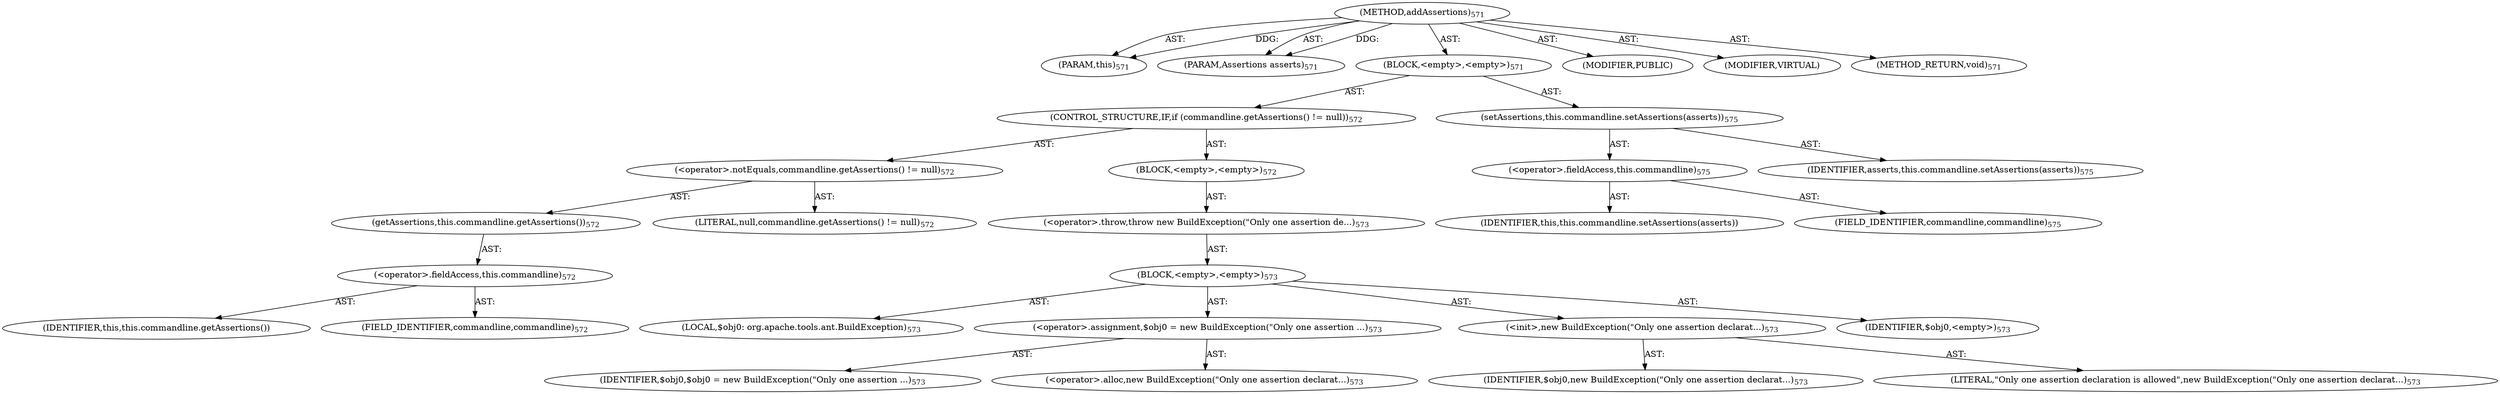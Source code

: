 digraph "addAssertions" {  
"111669149724" [label = <(METHOD,addAssertions)<SUB>571</SUB>> ]
"115964117055" [label = <(PARAM,this)<SUB>571</SUB>> ]
"115964117056" [label = <(PARAM,Assertions asserts)<SUB>571</SUB>> ]
"25769803810" [label = <(BLOCK,&lt;empty&gt;,&lt;empty&gt;)<SUB>571</SUB>> ]
"47244640262" [label = <(CONTROL_STRUCTURE,IF,if (commandline.getAssertions() != null))<SUB>572</SUB>> ]
"30064771181" [label = <(&lt;operator&gt;.notEquals,commandline.getAssertions() != null)<SUB>572</SUB>> ]
"30064771182" [label = <(getAssertions,this.commandline.getAssertions())<SUB>572</SUB>> ]
"30064771183" [label = <(&lt;operator&gt;.fieldAccess,this.commandline)<SUB>572</SUB>> ]
"68719476898" [label = <(IDENTIFIER,this,this.commandline.getAssertions())> ]
"55834574869" [label = <(FIELD_IDENTIFIER,commandline,commandline)<SUB>572</SUB>> ]
"90194313228" [label = <(LITERAL,null,commandline.getAssertions() != null)<SUB>572</SUB>> ]
"25769803811" [label = <(BLOCK,&lt;empty&gt;,&lt;empty&gt;)<SUB>572</SUB>> ]
"30064771184" [label = <(&lt;operator&gt;.throw,throw new BuildException(&quot;Only one assertion de...)<SUB>573</SUB>> ]
"25769803812" [label = <(BLOCK,&lt;empty&gt;,&lt;empty&gt;)<SUB>573</SUB>> ]
"94489280528" [label = <(LOCAL,$obj0: org.apache.tools.ant.BuildException)<SUB>573</SUB>> ]
"30064771185" [label = <(&lt;operator&gt;.assignment,$obj0 = new BuildException(&quot;Only one assertion ...)<SUB>573</SUB>> ]
"68719476899" [label = <(IDENTIFIER,$obj0,$obj0 = new BuildException(&quot;Only one assertion ...)<SUB>573</SUB>> ]
"30064771186" [label = <(&lt;operator&gt;.alloc,new BuildException(&quot;Only one assertion declarat...)<SUB>573</SUB>> ]
"30064771187" [label = <(&lt;init&gt;,new BuildException(&quot;Only one assertion declarat...)<SUB>573</SUB>> ]
"68719476900" [label = <(IDENTIFIER,$obj0,new BuildException(&quot;Only one assertion declarat...)<SUB>573</SUB>> ]
"90194313229" [label = <(LITERAL,&quot;Only one assertion declaration is allowed&quot;,new BuildException(&quot;Only one assertion declarat...)<SUB>573</SUB>> ]
"68719476901" [label = <(IDENTIFIER,$obj0,&lt;empty&gt;)<SUB>573</SUB>> ]
"30064771188" [label = <(setAssertions,this.commandline.setAssertions(asserts))<SUB>575</SUB>> ]
"30064771189" [label = <(&lt;operator&gt;.fieldAccess,this.commandline)<SUB>575</SUB>> ]
"68719476902" [label = <(IDENTIFIER,this,this.commandline.setAssertions(asserts))> ]
"55834574870" [label = <(FIELD_IDENTIFIER,commandline,commandline)<SUB>575</SUB>> ]
"68719476903" [label = <(IDENTIFIER,asserts,this.commandline.setAssertions(asserts))<SUB>575</SUB>> ]
"133143986253" [label = <(MODIFIER,PUBLIC)> ]
"133143986254" [label = <(MODIFIER,VIRTUAL)> ]
"128849018908" [label = <(METHOD_RETURN,void)<SUB>571</SUB>> ]
  "111669149724" -> "115964117055"  [ label = "AST: "] 
  "111669149724" -> "115964117056"  [ label = "AST: "] 
  "111669149724" -> "25769803810"  [ label = "AST: "] 
  "111669149724" -> "133143986253"  [ label = "AST: "] 
  "111669149724" -> "133143986254"  [ label = "AST: "] 
  "111669149724" -> "128849018908"  [ label = "AST: "] 
  "25769803810" -> "47244640262"  [ label = "AST: "] 
  "25769803810" -> "30064771188"  [ label = "AST: "] 
  "47244640262" -> "30064771181"  [ label = "AST: "] 
  "47244640262" -> "25769803811"  [ label = "AST: "] 
  "30064771181" -> "30064771182"  [ label = "AST: "] 
  "30064771181" -> "90194313228"  [ label = "AST: "] 
  "30064771182" -> "30064771183"  [ label = "AST: "] 
  "30064771183" -> "68719476898"  [ label = "AST: "] 
  "30064771183" -> "55834574869"  [ label = "AST: "] 
  "25769803811" -> "30064771184"  [ label = "AST: "] 
  "30064771184" -> "25769803812"  [ label = "AST: "] 
  "25769803812" -> "94489280528"  [ label = "AST: "] 
  "25769803812" -> "30064771185"  [ label = "AST: "] 
  "25769803812" -> "30064771187"  [ label = "AST: "] 
  "25769803812" -> "68719476901"  [ label = "AST: "] 
  "30064771185" -> "68719476899"  [ label = "AST: "] 
  "30064771185" -> "30064771186"  [ label = "AST: "] 
  "30064771187" -> "68719476900"  [ label = "AST: "] 
  "30064771187" -> "90194313229"  [ label = "AST: "] 
  "30064771188" -> "30064771189"  [ label = "AST: "] 
  "30064771188" -> "68719476903"  [ label = "AST: "] 
  "30064771189" -> "68719476902"  [ label = "AST: "] 
  "30064771189" -> "55834574870"  [ label = "AST: "] 
  "111669149724" -> "115964117055"  [ label = "DDG: "] 
  "111669149724" -> "115964117056"  [ label = "DDG: "] 
}
